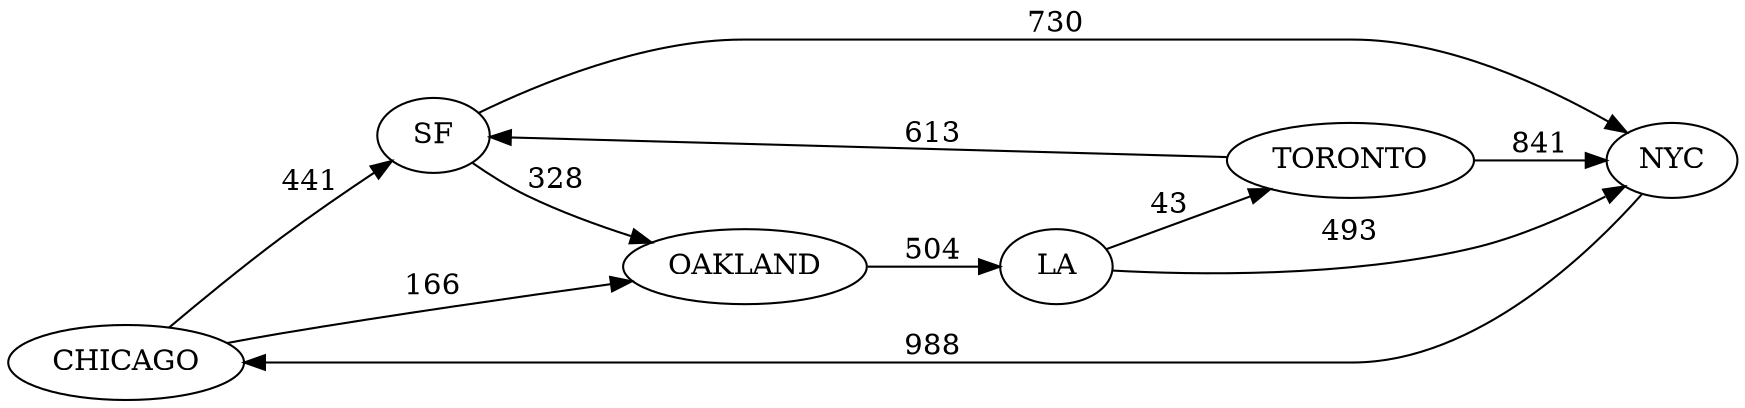 digraph {
rankdir=LR ;
CHICAGO -> SF [label="441",weight="441"];
CHICAGO -> OAKLAND [label="166",weight="166"];
LA -> NYC [label="493",weight="493"];
LA -> TORONTO [label="43",weight="43"];
NYC -> CHICAGO [label="988",weight="988"];
OAKLAND -> LA [label="504",weight="504"];
SF -> OAKLAND [label="328",weight="328"];
SF -> NYC [label="730",weight="730"];
TORONTO -> NYC [label="841",weight="841"];
TORONTO -> SF [label="613",weight="613"];
}